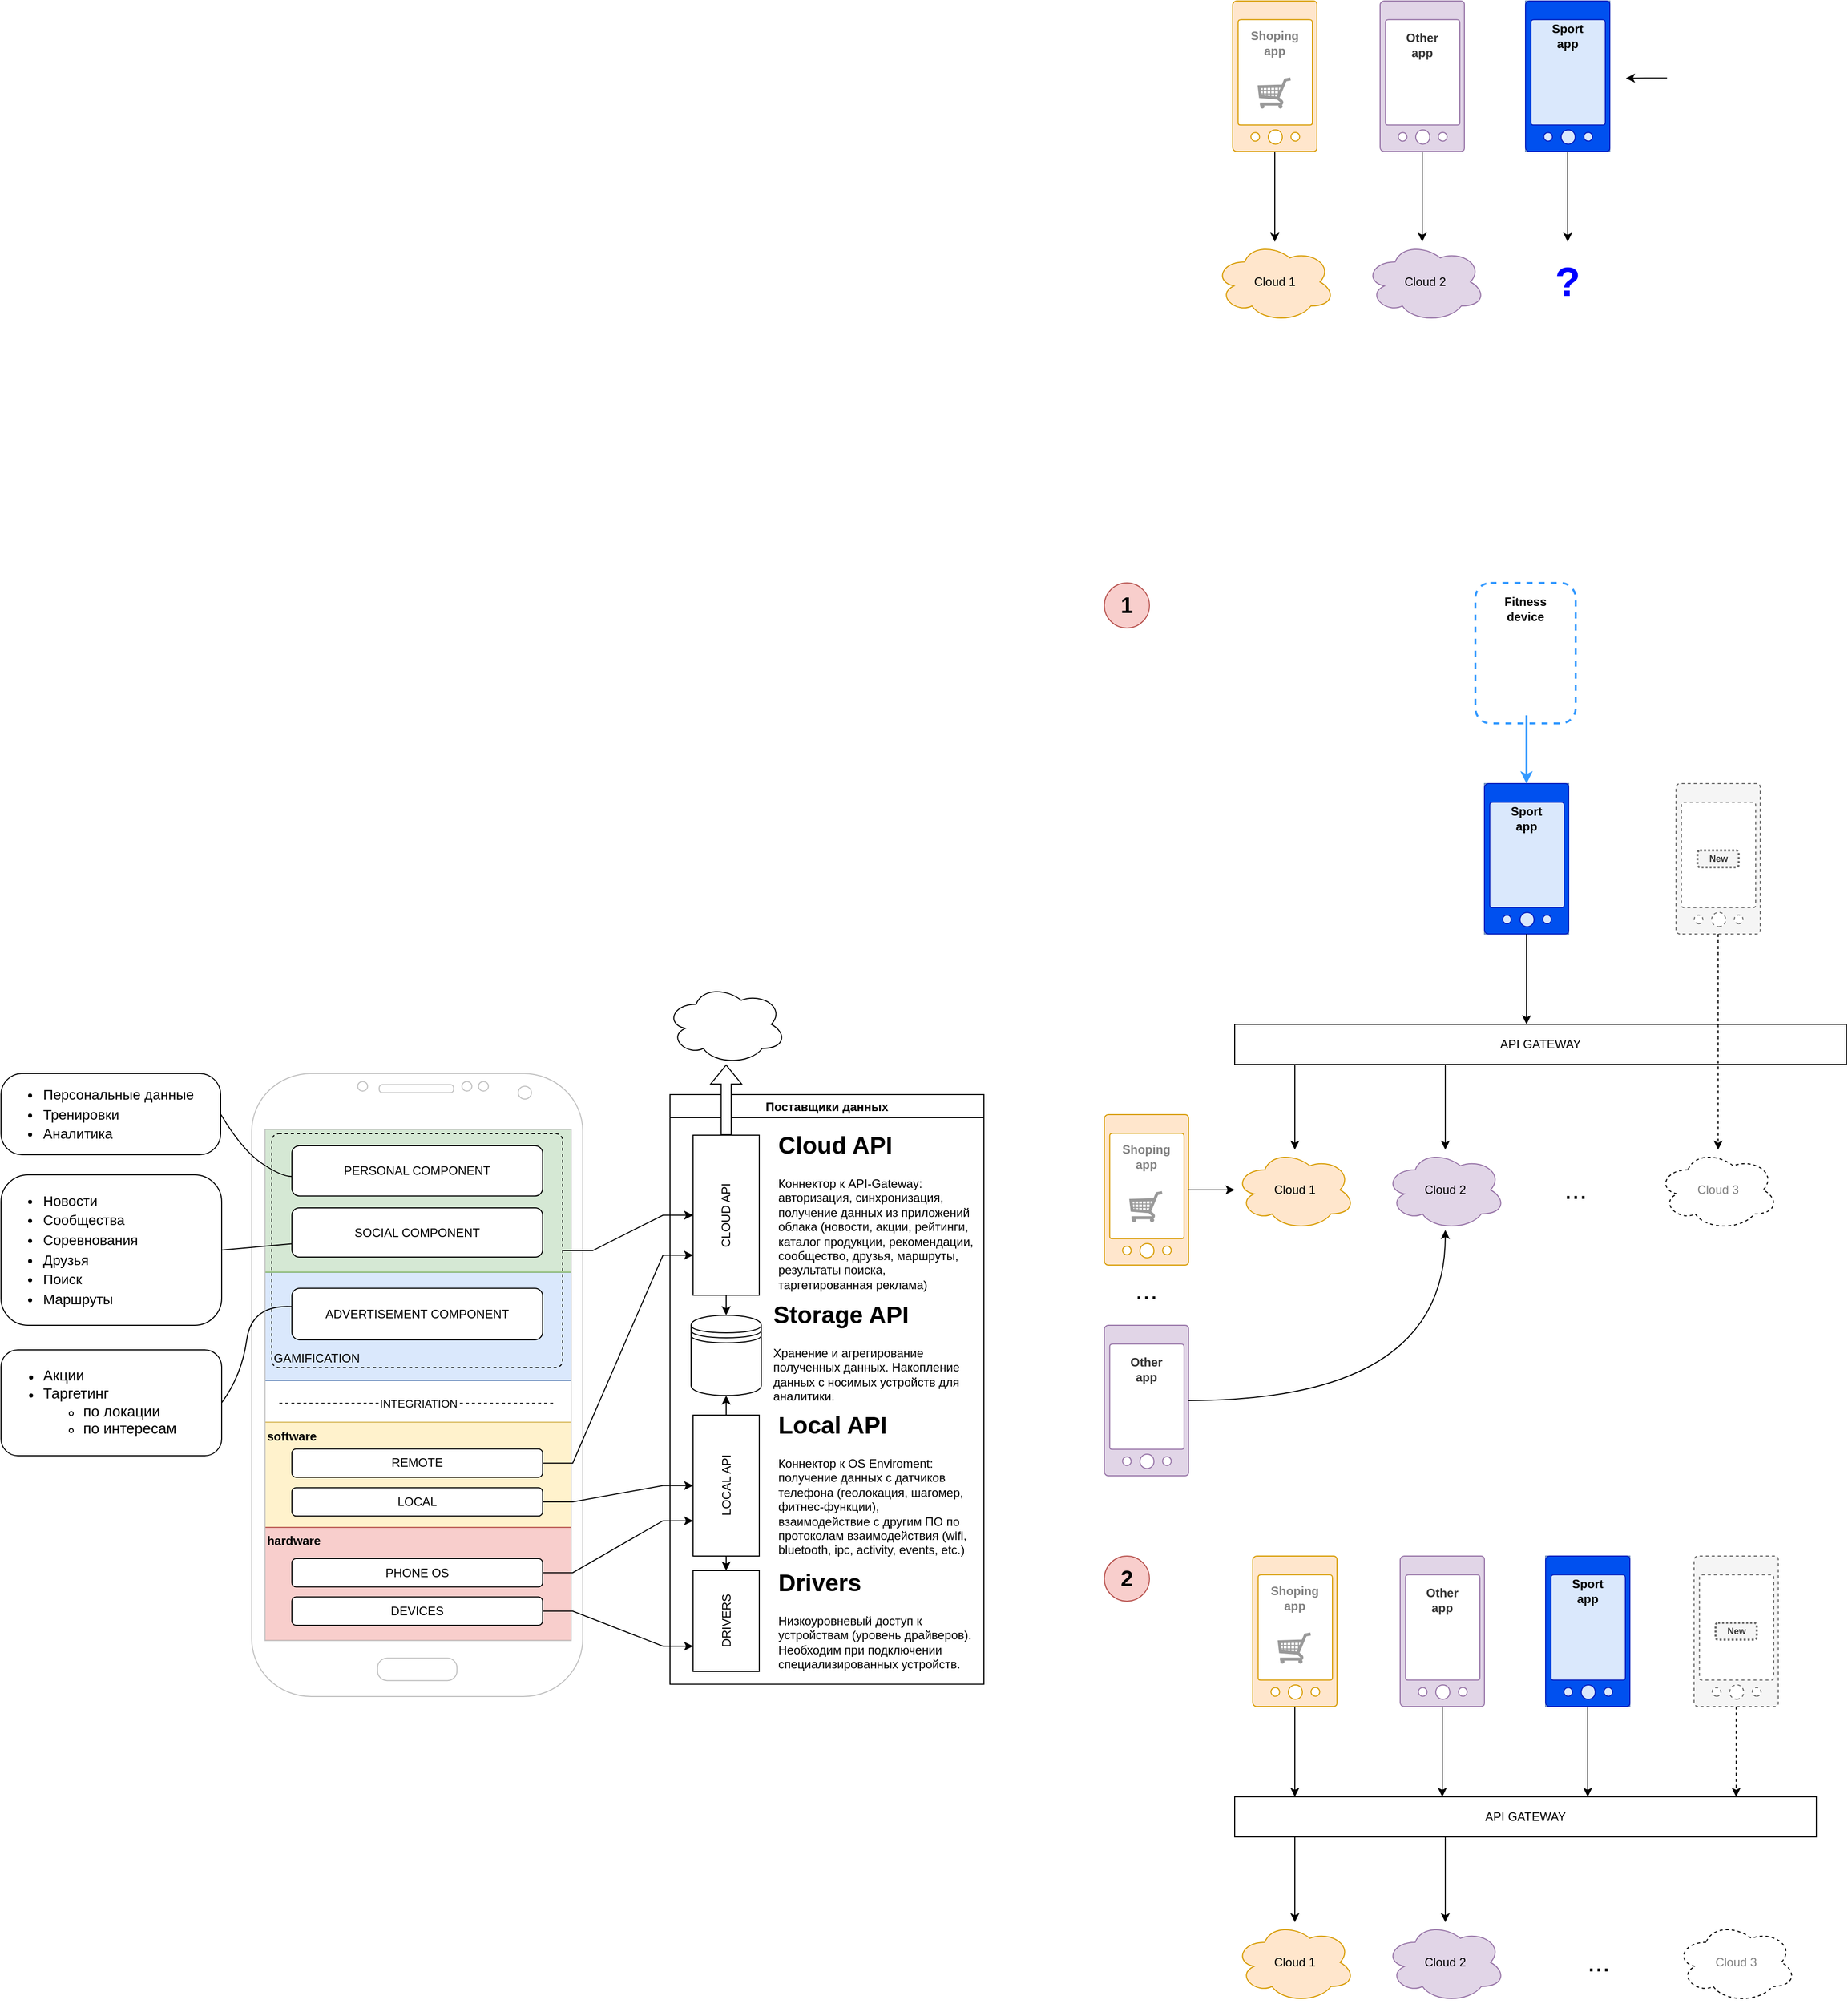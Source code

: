 <mxfile version="16.0.0" type="device"><diagram id="x0mxqthxWuZazXzrAAtT" name="Page-1"><mxGraphModel dx="1158" dy="1346" grid="1" gridSize="10" guides="1" tooltips="1" connect="1" arrows="1" fold="1" page="1" pageScale="1" pageWidth="827" pageHeight="1169" math="0" shadow="0"><root><mxCell id="0"/><mxCell id="1" parent="0"/><mxCell id="lSmuo-5siDwL1xRR0W4N-16" value="" style="group;dashed=1;" parent="1" vertex="1" connectable="0"><mxGeometry x="70" y="139" width="330" height="621" as="geometry"/></mxCell><mxCell id="lSmuo-5siDwL1xRR0W4N-1" value="APP (iOS, Android)" style="swimlane;swimlaneFillColor=#FFFFFF;" parent="lSmuo-5siDwL1xRR0W4N-16" vertex="1"><mxGeometry x="10" y="33.066" width="310" height="532.286" as="geometry"/></mxCell><mxCell id="lSmuo-5siDwL1xRR0W4N-36" value="" style="rounded=0;whiteSpace=wrap;html=1;sketch=0;fontSize=14;fillColor=#dae8fc;strokeColor=#6c8ebf;" parent="lSmuo-5siDwL1xRR0W4N-1" vertex="1"><mxGeometry y="165" width="310" height="108" as="geometry"/></mxCell><mxCell id="lSmuo-5siDwL1xRR0W4N-15" value="" style="rounded=0;whiteSpace=wrap;html=1;fillColor=#d5e8d4;strokeColor=#82b366;" parent="lSmuo-5siDwL1xRR0W4N-1" vertex="1"><mxGeometry y="16.13" width="310" height="148.87" as="geometry"/></mxCell><mxCell id="lSmuo-5siDwL1xRR0W4N-35" value="GAMIFICATION" style="rounded=1;whiteSpace=wrap;html=1;sketch=0;gradientColor=none;dashed=1;verticalAlign=bottom;align=left;arcSize=3;fillColor=none;" parent="lSmuo-5siDwL1xRR0W4N-1" vertex="1"><mxGeometry x="10" y="26.93" width="290" height="233.07" as="geometry"/></mxCell><mxCell id="lSmuo-5siDwL1xRR0W4N-6" value="&amp;nbsp;software" style="rounded=0;whiteSpace=wrap;html=1;align=left;verticalAlign=top;fontStyle=1;fillColor=#fff2cc;strokeColor=#d6b656;" parent="lSmuo-5siDwL1xRR0W4N-1" vertex="1"><mxGeometry y="314.532" width="310" height="104.844" as="geometry"/></mxCell><mxCell id="lSmuo-5siDwL1xRR0W4N-7" value="&amp;nbsp;hardware" style="rounded=0;whiteSpace=wrap;html=1;align=left;verticalAlign=top;fontStyle=1;fillColor=#f8cecc;strokeColor=#b85450;" parent="lSmuo-5siDwL1xRR0W4N-1" vertex="1"><mxGeometry y="419.377" width="310" height="112.909" as="geometry"/></mxCell><mxCell id="lSmuo-5siDwL1xRR0W4N-2" value="REMOTE" style="rounded=1;whiteSpace=wrap;html=1;" parent="lSmuo-5siDwL1xRR0W4N-1" vertex="1"><mxGeometry x="30" y="341.147" width="250" height="28.227" as="geometry"/></mxCell><mxCell id="lSmuo-5siDwL1xRR0W4N-3" value="PHONE OS" style="rounded=1;whiteSpace=wrap;html=1;" parent="lSmuo-5siDwL1xRR0W4N-1" vertex="1"><mxGeometry x="30" y="450.427" width="250" height="28.227" as="geometry"/></mxCell><mxCell id="lSmuo-5siDwL1xRR0W4N-4" value="" style="endArrow=none;dashed=1;html=1;rounded=0;" parent="lSmuo-5siDwL1xRR0W4N-1" edge="1"><mxGeometry width="50" height="50" relative="1" as="geometry"><mxPoint x="17.5" y="295.629" as="sourcePoint"/><mxPoint x="292.5" y="295.629" as="targetPoint"/></mxGeometry></mxCell><mxCell id="lSmuo-5siDwL1xRR0W4N-5" value="INTEGRIATION" style="edgeLabel;html=1;align=center;verticalAlign=middle;resizable=0;points=[];" parent="lSmuo-5siDwL1xRR0W4N-4" vertex="1" connectable="0"><mxGeometry x="-0.082" relative="1" as="geometry"><mxPoint x="12" as="offset"/></mxGeometry></mxCell><mxCell id="lSmuo-5siDwL1xRR0W4N-8" value="DEVICES" style="rounded=1;whiteSpace=wrap;html=1;" parent="lSmuo-5siDwL1xRR0W4N-1" vertex="1"><mxGeometry x="30" y="488.735" width="250" height="28.227" as="geometry"/></mxCell><mxCell id="lSmuo-5siDwL1xRR0W4N-9" value="LOCAL" style="rounded=1;whiteSpace=wrap;html=1;" parent="lSmuo-5siDwL1xRR0W4N-1" vertex="1"><mxGeometry x="30" y="379.858" width="250" height="28.227" as="geometry"/></mxCell><mxCell id="lSmuo-5siDwL1xRR0W4N-10" value="SOCIAL COMPONENT" style="rounded=1;whiteSpace=wrap;html=1;" parent="lSmuo-5siDwL1xRR0W4N-1" vertex="1"><mxGeometry x="30" y="100.93" width="250" height="49.03" as="geometry"/></mxCell><mxCell id="lSmuo-5siDwL1xRR0W4N-11" value="PERSONAL COMPONENT" style="rounded=1;whiteSpace=wrap;html=1;" parent="lSmuo-5siDwL1xRR0W4N-1" vertex="1"><mxGeometry x="30" y="38.93" width="250" height="50.07" as="geometry"/></mxCell><mxCell id="lSmuo-5siDwL1xRR0W4N-13" value="ADVERTISEMENT COMPONENT" style="rounded=1;whiteSpace=wrap;html=1;" parent="lSmuo-5siDwL1xRR0W4N-1" vertex="1"><mxGeometry x="30" y="181" width="250" height="51.39" as="geometry"/></mxCell><mxCell id="lSmuo-5siDwL1xRR0W4N-12" value="" style="verticalLabelPosition=bottom;verticalAlign=top;html=1;shadow=0;dashed=0;strokeWidth=1;shape=mxgraph.android.phone2;strokeColor=#c0c0c0;" parent="lSmuo-5siDwL1xRR0W4N-16" vertex="1"><mxGeometry width="330" height="621" as="geometry"/></mxCell><mxCell id="lSmuo-5siDwL1xRR0W4N-29" value="&lt;ul style=&quot;font-size: 14px ; line-height: 1.4&quot;&gt;&lt;li&gt;&lt;span id=&quot;docs-internal-guid-31e30533-7fff-f5cb-de8c-fa0740c2fe48&quot;&gt;&lt;span style=&quot;font-family: &amp;#34;arial&amp;#34; ; background-color: transparent ; vertical-align: baseline&quot;&gt;Новости&lt;/span&gt;&lt;/span&gt;&lt;/li&gt;&lt;li&gt;&lt;span id=&quot;docs-internal-guid-31e30533-7fff-f5cb-de8c-fa0740c2fe48&quot;&gt;&lt;span style=&quot;font-family: &amp;#34;arial&amp;#34; ; background-color: transparent ; vertical-align: baseline&quot;&gt;Сообщества&lt;/span&gt;&lt;/span&gt;&lt;/li&gt;&lt;li&gt;&lt;span id=&quot;docs-internal-guid-31e30533-7fff-f5cb-de8c-fa0740c2fe48&quot;&gt;&lt;span style=&quot;font-family: &amp;#34;arial&amp;#34; ; background-color: transparent ; vertical-align: baseline&quot;&gt;Соревнования&lt;/span&gt;&lt;/span&gt;&lt;/li&gt;&lt;li&gt;&lt;span id=&quot;docs-internal-guid-31e30533-7fff-f5cb-de8c-fa0740c2fe48&quot;&gt;&lt;span style=&quot;font-family: &amp;#34;arial&amp;#34; ; background-color: transparent ; vertical-align: baseline&quot;&gt;Друзья&lt;/span&gt;&lt;/span&gt;&lt;/li&gt;&lt;li&gt;&lt;span id=&quot;docs-internal-guid-31e30533-7fff-f5cb-de8c-fa0740c2fe48&quot;&gt;&lt;span style=&quot;font-family: &amp;#34;arial&amp;#34; ; background-color: transparent ; vertical-align: baseline&quot;&gt;Поиск&lt;/span&gt;&lt;/span&gt;&lt;/li&gt;&lt;li&gt;&lt;span id=&quot;docs-internal-guid-31e30533-7fff-f5cb-de8c-fa0740c2fe48&quot;&gt;&lt;span style=&quot;font-family: &amp;#34;arial&amp;#34; ; background-color: transparent ; vertical-align: baseline&quot;&gt;Маршруты&lt;/span&gt;&lt;/span&gt;&lt;/li&gt;&lt;/ul&gt;" style="rounded=1;whiteSpace=wrap;html=1;sketch=0;gradientColor=none;arcSize=18;align=left;" parent="1" vertex="1"><mxGeometry x="-180" y="240" width="220" height="150" as="geometry"/></mxCell><mxCell id="lSmuo-5siDwL1xRR0W4N-30" value="" style="curved=1;endArrow=none;html=1;rounded=0;endFill=0;exitX=1;exitY=0.5;exitDx=0;exitDy=0;" parent="1" source="lSmuo-5siDwL1xRR0W4N-29" target="lSmuo-5siDwL1xRR0W4N-10" edge="1"><mxGeometry width="50" height="50" relative="1" as="geometry"><mxPoint x="-60" y="230" as="sourcePoint"/><mxPoint x="-10" y="300" as="targetPoint"/><Array as="points"/></mxGeometry></mxCell><mxCell id="lSmuo-5siDwL1xRR0W4N-31" value="&lt;ul style=&quot;line-height: 1.4 ; font-size: 14px&quot;&gt;&lt;li&gt;&lt;span&gt;Персональные данные&lt;/span&gt;&lt;/li&gt;&lt;li&gt;&lt;span&gt;Тренировки&lt;/span&gt;&lt;/li&gt;&lt;li&gt;&lt;span&gt;Аналитика&lt;/span&gt;&lt;/li&gt;&lt;/ul&gt;" style="rounded=1;whiteSpace=wrap;html=1;sketch=0;gradientColor=none;arcSize=26;align=left;" parent="1" vertex="1"><mxGeometry x="-180" y="139" width="219" height="81" as="geometry"/></mxCell><mxCell id="lSmuo-5siDwL1xRR0W4N-32" value="" style="curved=1;endArrow=none;html=1;rounded=0;endFill=0;exitX=1;exitY=0.5;exitDx=0;exitDy=0;" parent="1" source="lSmuo-5siDwL1xRR0W4N-31" target="lSmuo-5siDwL1xRR0W4N-11" edge="1"><mxGeometry width="50" height="50" relative="1" as="geometry"><mxPoint x="-66" y="222.39" as="sourcePoint"/><mxPoint x="104" y="335.997" as="targetPoint"/><Array as="points"><mxPoint x="60" y="215"/><mxPoint x="100" y="242"/></Array></mxGeometry></mxCell><mxCell id="lSmuo-5siDwL1xRR0W4N-33" value="&lt;ul&gt;&lt;li&gt;&lt;span id=&quot;docs-internal-guid-063bd3e1-7fff-0b83-adce-5685bcb2d46b&quot;&gt;&lt;span style=&quot;font-size: 11pt ; font-family: &amp;#34;arial&amp;#34; ; background-color: transparent ; vertical-align: baseline&quot;&gt;Акции&lt;/span&gt;&lt;/span&gt;&lt;/li&gt;&lt;li&gt;&lt;span id=&quot;docs-internal-guid-063bd3e1-7fff-0b83-adce-5685bcb2d46b&quot;&gt;&lt;span style=&quot;font-size: 11pt ; font-family: &amp;#34;arial&amp;#34; ; background-color: transparent ; vertical-align: baseline&quot;&gt;Таргетинг&lt;/span&gt;&lt;/span&gt;&lt;/li&gt;&lt;ul&gt;&lt;li&gt;&lt;span id=&quot;docs-internal-guid-063bd3e1-7fff-0b83-adce-5685bcb2d46b&quot;&gt;&lt;span style=&quot;font-size: 11pt ; font-family: &amp;#34;arial&amp;#34; ; background-color: transparent ; vertical-align: baseline&quot;&gt;по локации&lt;/span&gt;&lt;/span&gt;&lt;/li&gt;&lt;li&gt;&lt;span id=&quot;docs-internal-guid-063bd3e1-7fff-0b83-adce-5685bcb2d46b&quot;&gt;&lt;span style=&quot;font-size: 11pt ; font-family: &amp;#34;arial&amp;#34; ; background-color: transparent ; vertical-align: baseline&quot;&gt;по интересам&lt;/span&gt;&lt;/span&gt;&lt;/li&gt;&lt;/ul&gt;&lt;/ul&gt;" style="rounded=1;whiteSpace=wrap;html=1;sketch=0;gradientColor=none;arcSize=16;align=left;" parent="1" vertex="1"><mxGeometry x="-180" y="414.5" width="220" height="105.5" as="geometry"/></mxCell><mxCell id="lSmuo-5siDwL1xRR0W4N-34" value="" style="curved=1;endArrow=none;html=1;rounded=0;endFill=0;exitX=1;exitY=0.5;exitDx=0;exitDy=0;" parent="1" source="lSmuo-5siDwL1xRR0W4N-33" target="lSmuo-5siDwL1xRR0W4N-13" edge="1"><mxGeometry width="50" height="50" relative="1" as="geometry"><mxPoint x="-60" y="310" as="sourcePoint"/><mxPoint x="110" y="405.041" as="targetPoint"/><Array as="points"><mxPoint x="60" y="440"/><mxPoint x="70" y="369"/></Array></mxGeometry></mxCell><mxCell id="jUIcdDvBGKkgfBS70jCa-18" value="Поставщики данных" style="swimlane;fontSize=12;strokeWidth=1;" parent="1" vertex="1"><mxGeometry x="487" y="160" width="313" height="587.75" as="geometry"/></mxCell><mxCell id="jUIcdDvBGKkgfBS70jCa-43" style="edgeStyle=none;rounded=0;orthogonalLoop=1;jettySize=auto;html=1;exitX=0.5;exitY=1;exitDx=0;exitDy=0;fontSize=12;" parent="jUIcdDvBGKkgfBS70jCa-18" source="jUIcdDvBGKkgfBS70jCa-19" target="jUIcdDvBGKkgfBS70jCa-49" edge="1"><mxGeometry relative="1" as="geometry"><mxPoint x="56" y="220" as="targetPoint"/></mxGeometry></mxCell><mxCell id="jUIcdDvBGKkgfBS70jCa-19" value="CLOUD API" style="rounded=0;whiteSpace=wrap;html=1;fontSize=12;strokeWidth=1;horizontal=0;" parent="jUIcdDvBGKkgfBS70jCa-18" vertex="1"><mxGeometry x="23" y="40.5" width="66" height="159.5" as="geometry"/></mxCell><mxCell id="jUIcdDvBGKkgfBS70jCa-23" value="DRIVERS" style="rounded=0;whiteSpace=wrap;html=1;fontSize=12;strokeWidth=1;horizontal=0;" parent="jUIcdDvBGKkgfBS70jCa-18" vertex="1"><mxGeometry x="23" y="474.5" width="66" height="100.5" as="geometry"/></mxCell><mxCell id="jUIcdDvBGKkgfBS70jCa-36" style="edgeStyle=orthogonalEdgeStyle;curved=1;rounded=0;orthogonalLoop=1;jettySize=auto;html=1;fontSize=12;" parent="jUIcdDvBGKkgfBS70jCa-18" source="jUIcdDvBGKkgfBS70jCa-25" target="jUIcdDvBGKkgfBS70jCa-23" edge="1"><mxGeometry relative="1" as="geometry"/></mxCell><mxCell id="jUIcdDvBGKkgfBS70jCa-42" style="rounded=0;orthogonalLoop=1;jettySize=auto;html=1;exitX=0.5;exitY=0;exitDx=0;exitDy=0;fontSize=12;" parent="jUIcdDvBGKkgfBS70jCa-18" source="jUIcdDvBGKkgfBS70jCa-25" target="jUIcdDvBGKkgfBS70jCa-49" edge="1"><mxGeometry relative="1" as="geometry"><mxPoint x="56" y="300" as="targetPoint"/></mxGeometry></mxCell><mxCell id="jUIcdDvBGKkgfBS70jCa-25" value="LOCAL API" style="rounded=0;whiteSpace=wrap;html=1;fontSize=12;strokeWidth=1;horizontal=0;" parent="jUIcdDvBGKkgfBS70jCa-18" vertex="1"><mxGeometry x="23" y="319.5" width="66" height="140.5" as="geometry"/></mxCell><mxCell id="jUIcdDvBGKkgfBS70jCa-34" value="&lt;h1&gt;Cloud API&lt;/h1&gt;&lt;p&gt;Коннектор к API-Gateway: а&lt;span&gt;вторизация, синхронизация, получение данных из приложений облака (новости, акции, рейтинги, каталог продукции, рекомендации, сообщество, друзья, маршруты, результаты поиска, таргетированная реклама)&lt;/span&gt;&lt;/p&gt;" style="text;html=1;strokeColor=none;fillColor=none;spacing=5;spacingTop=-20;whiteSpace=wrap;overflow=hidden;rounded=0;fontSize=12;" parent="jUIcdDvBGKkgfBS70jCa-18" vertex="1"><mxGeometry x="103" y="30.5" width="207" height="169.5" as="geometry"/></mxCell><mxCell id="jUIcdDvBGKkgfBS70jCa-35" value="&lt;h1&gt;Local API&lt;/h1&gt;&lt;p&gt;Коннектор к OS Enviroment: получение данных с датчиков телефона (геолокация, шагомер, фитнес-функции), взаимодействие с другим ПО по протоколам взаимодействия (wifi, bluetooth, ipc, activity, events, etc.)&lt;/p&gt;" style="text;html=1;strokeColor=none;fillColor=none;spacing=5;spacingTop=-20;whiteSpace=wrap;overflow=hidden;rounded=0;fontSize=12;" parent="jUIcdDvBGKkgfBS70jCa-18" vertex="1"><mxGeometry x="103" y="310" width="197" height="169.5" as="geometry"/></mxCell><mxCell id="jUIcdDvBGKkgfBS70jCa-37" value="&lt;h1&gt;Drivers&lt;/h1&gt;&lt;p&gt;Низкоуровневый доступ к устройствам (уровень драйверов). Необходим при подключении специализированных устройств.&lt;/p&gt;" style="text;html=1;strokeColor=none;fillColor=none;spacing=5;spacingTop=-20;whiteSpace=wrap;overflow=hidden;rounded=0;fontSize=12;" parent="jUIcdDvBGKkgfBS70jCa-18" vertex="1"><mxGeometry x="103" y="467.25" width="207" height="117.75" as="geometry"/></mxCell><mxCell id="jUIcdDvBGKkgfBS70jCa-38" value="&lt;h1&gt;Storage API&lt;/h1&gt;&lt;p&gt;Хранение и агрегирование полученных данных. Накопление данных с носимых устройств для аналитики.&lt;/p&gt;" style="text;html=1;strokeColor=none;fillColor=none;spacing=5;spacingTop=-20;whiteSpace=wrap;overflow=hidden;rounded=0;fontSize=12;" parent="jUIcdDvBGKkgfBS70jCa-18" vertex="1"><mxGeometry x="98" y="200" width="207" height="110" as="geometry"/></mxCell><mxCell id="jUIcdDvBGKkgfBS70jCa-49" value="" style="shape=datastore;whiteSpace=wrap;html=1;fontSize=12;strokeWidth=1;" parent="jUIcdDvBGKkgfBS70jCa-18" vertex="1"><mxGeometry x="21" y="220" width="70" height="80" as="geometry"/></mxCell><mxCell id="jUIcdDvBGKkgfBS70jCa-27" style="edgeStyle=entityRelationEdgeStyle;rounded=0;orthogonalLoop=1;jettySize=auto;html=1;exitX=1;exitY=0.5;exitDx=0;exitDy=0;fontSize=12;entryX=0;entryY=0.75;entryDx=0;entryDy=0;" parent="1" source="lSmuo-5siDwL1xRR0W4N-2" target="jUIcdDvBGKkgfBS70jCa-19" edge="1"><mxGeometry relative="1" as="geometry"/></mxCell><mxCell id="jUIcdDvBGKkgfBS70jCa-28" style="edgeStyle=entityRelationEdgeStyle;rounded=0;orthogonalLoop=1;jettySize=auto;html=1;exitX=1;exitY=0.5;exitDx=0;exitDy=0;entryX=0;entryY=0.5;entryDx=0;entryDy=0;fontSize=12;" parent="1" source="lSmuo-5siDwL1xRR0W4N-9" target="jUIcdDvBGKkgfBS70jCa-25" edge="1"><mxGeometry relative="1" as="geometry"/></mxCell><mxCell id="jUIcdDvBGKkgfBS70jCa-30" style="edgeStyle=entityRelationEdgeStyle;rounded=0;orthogonalLoop=1;jettySize=auto;html=1;fontSize=12;entryX=0;entryY=0.75;entryDx=0;entryDy=0;" parent="1" source="lSmuo-5siDwL1xRR0W4N-3" target="jUIcdDvBGKkgfBS70jCa-25" edge="1"><mxGeometry relative="1" as="geometry"/></mxCell><mxCell id="jUIcdDvBGKkgfBS70jCa-32" style="edgeStyle=entityRelationEdgeStyle;rounded=0;orthogonalLoop=1;jettySize=auto;html=1;exitX=1;exitY=0.5;exitDx=0;exitDy=0;fontSize=12;entryX=0;entryY=0.75;entryDx=0;entryDy=0;" parent="1" source="lSmuo-5siDwL1xRR0W4N-8" target="jUIcdDvBGKkgfBS70jCa-23" edge="1"><mxGeometry relative="1" as="geometry"/></mxCell><mxCell id="jUIcdDvBGKkgfBS70jCa-33" style="edgeStyle=entityRelationEdgeStyle;rounded=0;orthogonalLoop=1;jettySize=auto;html=1;exitX=1;exitY=0.5;exitDx=0;exitDy=0;fontSize=12;" parent="1" source="lSmuo-5siDwL1xRR0W4N-35" target="jUIcdDvBGKkgfBS70jCa-19" edge="1"><mxGeometry relative="1" as="geometry"/></mxCell><mxCell id="xlRzy61NgODYPNlc3jkb-3" style="edgeStyle=orthogonalEdgeStyle;rounded=0;orthogonalLoop=1;jettySize=auto;html=1;exitX=0.75;exitY=1;exitDx=0;exitDy=0;" parent="1" source="jUIcdDvBGKkgfBS70jCa-44" target="xlRzy61NgODYPNlc3jkb-1" edge="1"><mxGeometry relative="1" as="geometry"><Array as="points"><mxPoint x="1110" y="130"/></Array></mxGeometry></mxCell><mxCell id="Cl1KOX1Pyu9D5YPylOlK-12" style="edgeStyle=orthogonalEdgeStyle;rounded=0;orthogonalLoop=1;jettySize=auto;html=1;fontSize=9;fontColor=#FF1100;" parent="1" source="jUIcdDvBGKkgfBS70jCa-44" target="xlRzy61NgODYPNlc3jkb-2" edge="1"><mxGeometry relative="1" as="geometry"><Array as="points"><mxPoint x="1260" y="210"/><mxPoint x="1260" y="210"/></Array></mxGeometry></mxCell><mxCell id="jUIcdDvBGKkgfBS70jCa-44" value="API GATEWAY" style="rounded=0;whiteSpace=wrap;html=1;fontSize=12;strokeWidth=1;" parent="1" vertex="1"><mxGeometry x="1050" y="90" width="610" height="40" as="geometry"/></mxCell><mxCell id="jUIcdDvBGKkgfBS70jCa-51" value="" style="group" parent="1" vertex="1" connectable="0"><mxGeometry x="920" y="180" width="84" height="150" as="geometry"/></mxCell><mxCell id="jUIcdDvBGKkgfBS70jCa-47" value="" style="sketch=0;html=1;aspect=fixed;strokeColor=#d79b00;shadow=0;align=center;verticalAlign=top;fillColor=#ffe6cc;shape=mxgraph.gcp2.phone_android;fontSize=12;" parent="jUIcdDvBGKkgfBS70jCa-51" vertex="1"><mxGeometry width="84" height="150" as="geometry"/></mxCell><mxCell id="jUIcdDvBGKkgfBS70jCa-48" value="" style="verticalLabelPosition=bottom;shadow=0;dashed=0;align=center;html=1;verticalAlign=top;strokeWidth=1;shape=mxgraph.mockup.misc.shoppingCart;strokeColor=#999999;fontSize=12;fillColor=#B3B3B3;" parent="jUIcdDvBGKkgfBS70jCa-51" vertex="1"><mxGeometry x="25.5" y="77" width="33" height="30" as="geometry"/></mxCell><mxCell id="jUIcdDvBGKkgfBS70jCa-54" value="Shoping app" style="text;html=1;strokeColor=none;fillColor=none;align=center;verticalAlign=middle;whiteSpace=wrap;rounded=0;fontSize=12;fontStyle=1;fontColor=#808080;" parent="jUIcdDvBGKkgfBS70jCa-51" vertex="1"><mxGeometry x="12" y="27" width="60" height="30" as="geometry"/></mxCell><mxCell id="jUIcdDvBGKkgfBS70jCa-52" style="edgeStyle=orthogonalEdgeStyle;curved=1;rounded=0;orthogonalLoop=1;jettySize=auto;html=1;fontSize=12;" parent="1" source="jUIcdDvBGKkgfBS70jCa-47" target="xlRzy61NgODYPNlc3jkb-1" edge="1"><mxGeometry relative="1" as="geometry"/></mxCell><mxCell id="DCk6rrfuqljPi3CZcoaV-1" style="edgeStyle=orthogonalEdgeStyle;rounded=0;orthogonalLoop=1;jettySize=auto;html=1;exitX=0.5;exitY=0;exitDx=0;exitDy=0;shape=flexArrow;fillColor=default;" parent="1" source="jUIcdDvBGKkgfBS70jCa-19" target="DCk6rrfuqljPi3CZcoaV-2" edge="1"><mxGeometry relative="1" as="geometry"><mxPoint x="543" y="90" as="targetPoint"/></mxGeometry></mxCell><mxCell id="DCk6rrfuqljPi3CZcoaV-2" value="" style="ellipse;shape=cloud;whiteSpace=wrap;html=1;" parent="1" vertex="1"><mxGeometry x="483" y="50" width="120" height="80" as="geometry"/></mxCell><mxCell id="DCk6rrfuqljPi3CZcoaV-3" value="" style="group;fontStyle=4;fillColor=#dae8fc;strokeColor=#6c8ebf;" parent="1" vertex="1" connectable="0"><mxGeometry x="1299" y="-150" width="84" height="150" as="geometry"/></mxCell><mxCell id="DCk6rrfuqljPi3CZcoaV-4" value="" style="sketch=0;html=1;aspect=fixed;shadow=0;align=center;verticalAlign=top;shape=mxgraph.gcp2.phone_android;fontSize=12;fillColor=#0050ef;strokeColor=#001DBC;fontColor=#ffffff;" parent="DCk6rrfuqljPi3CZcoaV-3" vertex="1"><mxGeometry width="84" height="150" as="geometry"/></mxCell><mxCell id="DCk6rrfuqljPi3CZcoaV-6" value="" style="shape=image;html=1;verticalAlign=top;verticalLabelPosition=bottom;labelBackgroundColor=#ffffff;imageAspect=0;aspect=fixed;image=https://cdn0.iconfinder.com/data/icons/font-awesome-solid-vol-3/512/running-128.png;imageBorder=none;imageBackground=none;" parent="DCk6rrfuqljPi3CZcoaV-3" vertex="1"><mxGeometry x="23" y="70" width="38" height="38" as="geometry"/></mxCell><mxCell id="DCk6rrfuqljPi3CZcoaV-7" value="Sport&lt;br&gt;app" style="text;html=1;strokeColor=none;fillColor=none;align=center;verticalAlign=middle;whiteSpace=wrap;rounded=0;fontSize=12;fontStyle=1" parent="DCk6rrfuqljPi3CZcoaV-3" vertex="1"><mxGeometry x="12" y="20" width="60" height="30" as="geometry"/></mxCell><mxCell id="DCk6rrfuqljPi3CZcoaV-8" style="edgeStyle=orthogonalEdgeStyle;rounded=0;orthogonalLoop=1;jettySize=auto;html=1;fontColor=#808080;fillColor=default;curved=1;" parent="1" source="DCk6rrfuqljPi3CZcoaV-4" target="jUIcdDvBGKkgfBS70jCa-44" edge="1"><mxGeometry relative="1" as="geometry"><Array as="points"><mxPoint x="1341" y="50"/><mxPoint x="1341" y="50"/></Array></mxGeometry></mxCell><mxCell id="sRJYMBYxeOJ5E-cKdHQi-2" style="edgeStyle=orthogonalEdgeStyle;rounded=0;orthogonalLoop=1;jettySize=auto;html=1;fontColor=none;exitX=0.5;exitY=1;exitDx=0;exitDy=0;strokeWidth=2;strokeColor=#3399FF;" parent="1" source="sRJYMBYxeOJ5E-cKdHQi-1" target="DCk6rrfuqljPi3CZcoaV-4" edge="1"><mxGeometry relative="1" as="geometry"><mxPoint x="1419" y="-190" as="sourcePoint"/></mxGeometry></mxCell><mxCell id="sRJYMBYxeOJ5E-cKdHQi-4" value="" style="group;strokeColor=#3399FF;dashed=1;rounded=1;glass=0;sketch=0;perimeterSpacing=6;strokeWidth=2;" parent="1" vertex="1" connectable="0"><mxGeometry x="1290" y="-350" width="100" height="140" as="geometry"/></mxCell><mxCell id="sRJYMBYxeOJ5E-cKdHQi-1" value="&#10;&#10;&lt;span style=&quot;color: rgb(0, 0, 0); font-family: helvetica; font-size: 12px; font-style: normal; font-weight: 400; letter-spacing: normal; text-align: center; text-indent: 0px; text-transform: none; word-spacing: 0px; background-color: rgb(255, 255, 255); display: inline; float: none;&quot;&gt;Fitness device&lt;/span&gt;&#10;&#10;" style="shape=image;html=1;verticalAlign=top;verticalLabelPosition=bottom;labelBackgroundColor=#ffffff;imageAspect=0;aspect=fixed;image=https://cdn1.iconfinder.com/data/icons/dompicon-glyph-fitness-diet/256/fitband-sport-watch-fitness-diet-128.png;imageBackground=none;imageBorder=none;fontColor=none;noLabel=1;" parent="sRJYMBYxeOJ5E-cKdHQi-4" vertex="1"><mxGeometry x="10" y="50" width="82" height="82" as="geometry"/></mxCell><mxCell id="sRJYMBYxeOJ5E-cKdHQi-3" value="Fitness&lt;br&gt;device" style="text;html=1;strokeColor=none;fillColor=none;align=center;verticalAlign=middle;whiteSpace=wrap;rounded=0;fontSize=12;fontStyle=1" parent="sRJYMBYxeOJ5E-cKdHQi-4" vertex="1"><mxGeometry x="20" y="11" width="60" height="30" as="geometry"/></mxCell><mxCell id="sRJYMBYxeOJ5E-cKdHQi-5" value="" style="group" parent="1" vertex="1" connectable="0"><mxGeometry x="920" y="390" width="84" height="150" as="geometry"/></mxCell><mxCell id="sRJYMBYxeOJ5E-cKdHQi-6" value="" style="sketch=0;html=1;aspect=fixed;strokeColor=#9673a6;shadow=0;align=center;verticalAlign=top;fillColor=#e1d5e7;shape=mxgraph.gcp2.phone_android;fontSize=12;" parent="sRJYMBYxeOJ5E-cKdHQi-5" vertex="1"><mxGeometry width="84" height="150" as="geometry"/></mxCell><mxCell id="sRJYMBYxeOJ5E-cKdHQi-7" value="" style="shape=image;html=1;verticalAlign=top;verticalLabelPosition=bottom;labelBackgroundColor=#ffffff;imageAspect=0;aspect=fixed;image=https://cdn1.iconfinder.com/data/icons/heroicons-ui/24/cube-128.png;shadow=0;dashed=0;fontFamily=Helvetica;fontSize=12;fontColor=default;align=center;strokeColor=#999999;strokeWidth=1;fillColor=#B3B3B3;imageBackground=none;imageBorder=none;" parent="sRJYMBYxeOJ5E-cKdHQi-5" vertex="1"><mxGeometry x="25.5" y="74" width="33" height="30" as="geometry"/></mxCell><mxCell id="sRJYMBYxeOJ5E-cKdHQi-8" value="Other&lt;br&gt;app" style="text;html=1;strokeColor=none;fillColor=none;align=center;verticalAlign=middle;whiteSpace=wrap;rounded=0;fontSize=12;fontStyle=1;fontColor=#333333;" parent="sRJYMBYxeOJ5E-cKdHQi-5" vertex="1"><mxGeometry x="12" y="29" width="60" height="30" as="geometry"/></mxCell><mxCell id="sRJYMBYxeOJ5E-cKdHQi-9" style="edgeStyle=orthogonalEdgeStyle;rounded=0;orthogonalLoop=1;jettySize=auto;html=1;fontColor=none;strokeColor=#000000;strokeWidth=1;curved=1;" parent="1" source="sRJYMBYxeOJ5E-cKdHQi-6" target="xlRzy61NgODYPNlc3jkb-2" edge="1"><mxGeometry relative="1" as="geometry"/></mxCell><mxCell id="xlRzy61NgODYPNlc3jkb-1" value="Cloud 1" style="ellipse;shape=cloud;whiteSpace=wrap;html=1;fillColor=#ffe6cc;strokeColor=#d79b00;" parent="1" vertex="1"><mxGeometry x="1050" y="215" width="120" height="80" as="geometry"/></mxCell><mxCell id="xlRzy61NgODYPNlc3jkb-2" value="Cloud 2" style="ellipse;shape=cloud;whiteSpace=wrap;html=1;fillColor=#e1d5e7;strokeColor=#9673a6;" parent="1" vertex="1"><mxGeometry x="1200" y="215" width="120" height="80" as="geometry"/></mxCell><mxCell id="Cl1KOX1Pyu9D5YPylOlK-2" value="..." style="text;html=1;strokeColor=none;fillColor=none;align=center;verticalAlign=middle;whiteSpace=wrap;rounded=0;fontSize=27;" parent="1" vertex="1"><mxGeometry x="932" y="340" width="60" height="30" as="geometry"/></mxCell><mxCell id="Cl1KOX1Pyu9D5YPylOlK-9" style="edgeStyle=orthogonalEdgeStyle;rounded=0;orthogonalLoop=1;jettySize=auto;html=1;fontSize=9;fontColor=#FF1100;dashed=1;" parent="1" source="Cl1KOX1Pyu9D5YPylOlK-4" target="Cl1KOX1Pyu9D5YPylOlK-13" edge="1"><mxGeometry relative="1" as="geometry"><mxPoint x="1380" y="-20" as="sourcePoint"/><Array as="points"/></mxGeometry></mxCell><mxCell id="Cl1KOX1Pyu9D5YPylOlK-11" value="" style="group" parent="1" vertex="1" connectable="0"><mxGeometry x="1490" y="-150" width="84" height="150" as="geometry"/></mxCell><mxCell id="Cl1KOX1Pyu9D5YPylOlK-7" value="New" style="dashed=1;html=1;rounded=1;fillColor=#f5f5f5;strokeColor=#666666;fontSize=9;align=center;fontStyle=1;strokeWidth=2;dashPattern=1 1;fontColor=#333333;" parent="Cl1KOX1Pyu9D5YPylOlK-11" vertex="1"><mxGeometry x="21.437" y="66.667" width="41.135" height="16.667" as="geometry"/></mxCell><mxCell id="Cl1KOX1Pyu9D5YPylOlK-4" value="" style="sketch=0;html=1;aspect=fixed;strokeColor=#666666;shadow=0;align=center;verticalAlign=top;fillColor=#f5f5f5;shape=mxgraph.gcp2.phone_android;fontSize=12;dashed=1;fontColor=#333333;" parent="1" vertex="1"><mxGeometry x="1490" y="-150" width="84" height="150" as="geometry"/></mxCell><mxCell id="Cl1KOX1Pyu9D5YPylOlK-13" value="&lt;font color=&quot;#808080&quot;&gt;Cloud 3&lt;/font&gt;" style="ellipse;shape=cloud;whiteSpace=wrap;html=1;dashed=1;fontSize=12;fontColor=#000000;" parent="1" vertex="1"><mxGeometry x="1472" y="215" width="120" height="80" as="geometry"/></mxCell><mxCell id="Cl1KOX1Pyu9D5YPylOlK-14" value="..." style="text;html=1;strokeColor=none;fillColor=none;align=center;verticalAlign=middle;whiteSpace=wrap;rounded=0;fontSize=27;" parent="1" vertex="1"><mxGeometry x="1360" y="240" width="60" height="30" as="geometry"/></mxCell><mxCell id="Cl1KOX1Pyu9D5YPylOlK-16" style="edgeStyle=orthogonalEdgeStyle;rounded=0;orthogonalLoop=1;jettySize=auto;html=1;exitX=0.75;exitY=1;exitDx=0;exitDy=0;" parent="1" source="Cl1KOX1Pyu9D5YPylOlK-18" target="Cl1KOX1Pyu9D5YPylOlK-34" edge="1"><mxGeometry relative="1" as="geometry"><Array as="points"><mxPoint x="1110" y="900"/></Array></mxGeometry></mxCell><mxCell id="Cl1KOX1Pyu9D5YPylOlK-45" style="edgeStyle=orthogonalEdgeStyle;rounded=0;orthogonalLoop=1;jettySize=auto;html=1;fontSize=12;fontColor=#808080;" parent="1" source="Cl1KOX1Pyu9D5YPylOlK-18" target="Cl1KOX1Pyu9D5YPylOlK-35" edge="1"><mxGeometry relative="1" as="geometry"><Array as="points"><mxPoint x="1260" y="920"/><mxPoint x="1260" y="920"/></Array></mxGeometry></mxCell><mxCell id="Cl1KOX1Pyu9D5YPylOlK-18" value="API GATEWAY" style="rounded=0;whiteSpace=wrap;html=1;fontSize=12;strokeWidth=1;" parent="1" vertex="1"><mxGeometry x="1050" y="860" width="580" height="40" as="geometry"/></mxCell><mxCell id="Cl1KOX1Pyu9D5YPylOlK-19" value="" style="group" parent="1" vertex="1" connectable="0"><mxGeometry x="1068" y="620" width="84" height="150" as="geometry"/></mxCell><mxCell id="Cl1KOX1Pyu9D5YPylOlK-20" value="" style="sketch=0;html=1;aspect=fixed;strokeColor=#d79b00;shadow=0;align=center;verticalAlign=top;fillColor=#ffe6cc;shape=mxgraph.gcp2.phone_android;fontSize=12;" parent="Cl1KOX1Pyu9D5YPylOlK-19" vertex="1"><mxGeometry width="84" height="150" as="geometry"/></mxCell><mxCell id="Cl1KOX1Pyu9D5YPylOlK-21" value="" style="verticalLabelPosition=bottom;shadow=0;dashed=0;align=center;html=1;verticalAlign=top;strokeWidth=1;shape=mxgraph.mockup.misc.shoppingCart;strokeColor=#999999;fontSize=12;fillColor=#B3B3B3;" parent="Cl1KOX1Pyu9D5YPylOlK-19" vertex="1"><mxGeometry x="25.5" y="77" width="33" height="30" as="geometry"/></mxCell><mxCell id="Cl1KOX1Pyu9D5YPylOlK-22" value="Shoping app" style="text;html=1;strokeColor=none;fillColor=none;align=center;verticalAlign=middle;whiteSpace=wrap;rounded=0;fontSize=12;fontStyle=1;fontColor=#808080;" parent="Cl1KOX1Pyu9D5YPylOlK-19" vertex="1"><mxGeometry x="12" y="27" width="60" height="30" as="geometry"/></mxCell><mxCell id="Cl1KOX1Pyu9D5YPylOlK-23" style="edgeStyle=orthogonalEdgeStyle;curved=1;rounded=0;orthogonalLoop=1;jettySize=auto;html=1;fontSize=12;" parent="1" source="Cl1KOX1Pyu9D5YPylOlK-20" target="Cl1KOX1Pyu9D5YPylOlK-18" edge="1"><mxGeometry relative="1" as="geometry"><Array as="points"><mxPoint x="1110" y="860"/><mxPoint x="1110" y="860"/></Array></mxGeometry></mxCell><mxCell id="Cl1KOX1Pyu9D5YPylOlK-24" value="" style="group;fontStyle=4;fillColor=#dae8fc;strokeColor=#6c8ebf;" parent="1" vertex="1" connectable="0"><mxGeometry x="1360" y="620" width="84" height="150" as="geometry"/></mxCell><mxCell id="Cl1KOX1Pyu9D5YPylOlK-25" value="" style="sketch=0;html=1;aspect=fixed;shadow=0;align=center;verticalAlign=top;shape=mxgraph.gcp2.phone_android;fontSize=12;fillColor=#0050ef;strokeColor=#001DBC;fontColor=#ffffff;" parent="Cl1KOX1Pyu9D5YPylOlK-24" vertex="1"><mxGeometry width="84" height="150" as="geometry"/></mxCell><mxCell id="Cl1KOX1Pyu9D5YPylOlK-26" value="" style="shape=image;html=1;verticalAlign=top;verticalLabelPosition=bottom;labelBackgroundColor=#ffffff;imageAspect=0;aspect=fixed;image=https://cdn0.iconfinder.com/data/icons/font-awesome-solid-vol-3/512/running-128.png;imageBorder=none;imageBackground=none;" parent="Cl1KOX1Pyu9D5YPylOlK-24" vertex="1"><mxGeometry x="23" y="70" width="38" height="38" as="geometry"/></mxCell><mxCell id="Cl1KOX1Pyu9D5YPylOlK-27" value="Sport&lt;br&gt;app" style="text;html=1;strokeColor=none;fillColor=none;align=center;verticalAlign=middle;whiteSpace=wrap;rounded=0;fontSize=12;fontStyle=1" parent="Cl1KOX1Pyu9D5YPylOlK-24" vertex="1"><mxGeometry x="12" y="20" width="60" height="30" as="geometry"/></mxCell><mxCell id="Cl1KOX1Pyu9D5YPylOlK-28" style="edgeStyle=orthogonalEdgeStyle;rounded=0;orthogonalLoop=1;jettySize=auto;html=1;fontColor=#808080;fillColor=default;curved=1;" parent="1" source="Cl1KOX1Pyu9D5YPylOlK-25" target="Cl1KOX1Pyu9D5YPylOlK-18" edge="1"><mxGeometry relative="1" as="geometry"><Array as="points"><mxPoint x="1402" y="810"/><mxPoint x="1402" y="810"/></Array></mxGeometry></mxCell><mxCell id="Cl1KOX1Pyu9D5YPylOlK-29" value="" style="group" parent="1" vertex="1" connectable="0"><mxGeometry x="1215" y="620" width="84" height="150" as="geometry"/></mxCell><mxCell id="Cl1KOX1Pyu9D5YPylOlK-30" value="" style="sketch=0;html=1;aspect=fixed;strokeColor=#9673a6;shadow=0;align=center;verticalAlign=top;fillColor=#e1d5e7;shape=mxgraph.gcp2.phone_android;fontSize=12;" parent="Cl1KOX1Pyu9D5YPylOlK-29" vertex="1"><mxGeometry width="84" height="150" as="geometry"/></mxCell><mxCell id="Cl1KOX1Pyu9D5YPylOlK-31" value="" style="shape=image;html=1;verticalAlign=top;verticalLabelPosition=bottom;labelBackgroundColor=#ffffff;imageAspect=0;aspect=fixed;image=https://cdn1.iconfinder.com/data/icons/heroicons-ui/24/cube-128.png;shadow=0;dashed=0;fontFamily=Helvetica;fontSize=12;fontColor=default;align=center;strokeColor=#999999;strokeWidth=1;fillColor=#B3B3B3;imageBackground=none;imageBorder=none;" parent="Cl1KOX1Pyu9D5YPylOlK-29" vertex="1"><mxGeometry x="25.5" y="74" width="33" height="30" as="geometry"/></mxCell><mxCell id="Cl1KOX1Pyu9D5YPylOlK-32" value="Other&lt;br&gt;app" style="text;html=1;strokeColor=none;fillColor=none;align=center;verticalAlign=middle;whiteSpace=wrap;rounded=0;fontSize=12;fontStyle=1;fontColor=#333333;" parent="Cl1KOX1Pyu9D5YPylOlK-29" vertex="1"><mxGeometry x="12" y="29" width="60" height="30" as="geometry"/></mxCell><mxCell id="Cl1KOX1Pyu9D5YPylOlK-33" style="edgeStyle=orthogonalEdgeStyle;rounded=0;orthogonalLoop=1;jettySize=auto;html=1;fontColor=none;strokeColor=#000000;strokeWidth=1;curved=1;" parent="1" source="Cl1KOX1Pyu9D5YPylOlK-30" target="Cl1KOX1Pyu9D5YPylOlK-18" edge="1"><mxGeometry relative="1" as="geometry"><Array as="points"><mxPoint x="1257" y="810"/><mxPoint x="1257" y="810"/></Array></mxGeometry></mxCell><mxCell id="Cl1KOX1Pyu9D5YPylOlK-34" value="Cloud 1" style="ellipse;shape=cloud;whiteSpace=wrap;html=1;fillColor=#ffe6cc;strokeColor=#d79b00;" parent="1" vertex="1"><mxGeometry x="1050" y="985" width="120" height="80" as="geometry"/></mxCell><mxCell id="Cl1KOX1Pyu9D5YPylOlK-35" value="Cloud 2" style="ellipse;shape=cloud;whiteSpace=wrap;html=1;fillColor=#e1d5e7;strokeColor=#9673a6;" parent="1" vertex="1"><mxGeometry x="1200" y="985" width="120" height="80" as="geometry"/></mxCell><mxCell id="Cl1KOX1Pyu9D5YPylOlK-37" style="edgeStyle=orthogonalEdgeStyle;rounded=0;orthogonalLoop=1;jettySize=auto;html=1;fontSize=9;fontColor=#FF1100;dashed=1;" parent="1" source="Cl1KOX1Pyu9D5YPylOlK-40" target="Cl1KOX1Pyu9D5YPylOlK-18" edge="1"><mxGeometry relative="1" as="geometry"><mxPoint x="1380" y="750" as="sourcePoint"/><Array as="points"><mxPoint x="1550" y="820"/><mxPoint x="1550" y="820"/></Array></mxGeometry></mxCell><mxCell id="Cl1KOX1Pyu9D5YPylOlK-38" value="" style="group" parent="1" vertex="1" connectable="0"><mxGeometry x="1508" y="620" width="84" height="150" as="geometry"/></mxCell><mxCell id="Cl1KOX1Pyu9D5YPylOlK-39" value="New" style="dashed=1;html=1;rounded=1;fillColor=#f5f5f5;strokeColor=#666666;fontSize=9;align=center;fontStyle=1;strokeWidth=2;dashPattern=1 1;fontColor=#333333;" parent="Cl1KOX1Pyu9D5YPylOlK-38" vertex="1"><mxGeometry x="21.437" y="66.667" width="41.135" height="16.667" as="geometry"/></mxCell><mxCell id="Cl1KOX1Pyu9D5YPylOlK-40" value="" style="sketch=0;html=1;aspect=fixed;strokeColor=#666666;shadow=0;align=center;verticalAlign=top;fillColor=#f5f5f5;shape=mxgraph.gcp2.phone_android;fontSize=12;dashed=1;fontColor=#333333;" parent="1" vertex="1"><mxGeometry x="1508" y="620" width="84" height="150" as="geometry"/></mxCell><mxCell id="Cl1KOX1Pyu9D5YPylOlK-41" value="&lt;font color=&quot;#808080&quot;&gt;Cloud 3&lt;/font&gt;" style="ellipse;shape=cloud;whiteSpace=wrap;html=1;dashed=1;fontSize=12;fontColor=#000000;" parent="1" vertex="1"><mxGeometry x="1490" y="985" width="120" height="80" as="geometry"/></mxCell><mxCell id="Cl1KOX1Pyu9D5YPylOlK-42" value="..." style="text;html=1;strokeColor=none;fillColor=none;align=center;verticalAlign=middle;whiteSpace=wrap;rounded=0;fontSize=27;" parent="1" vertex="1"><mxGeometry x="1383" y="1010" width="60" height="30" as="geometry"/></mxCell><mxCell id="Cl1KOX1Pyu9D5YPylOlK-46" value="1" style="ellipse;whiteSpace=wrap;html=1;aspect=fixed;fontSize=22;fillColor=#f8cecc;strokeColor=#b85450;fontStyle=1" parent="1" vertex="1"><mxGeometry x="920" y="-350" width="45" height="45" as="geometry"/></mxCell><mxCell id="Cl1KOX1Pyu9D5YPylOlK-47" value="2" style="ellipse;whiteSpace=wrap;html=1;aspect=fixed;fontSize=22;fillColor=#f8cecc;strokeColor=#b85450;fontStyle=1" parent="1" vertex="1"><mxGeometry x="920" y="620" width="45" height="45" as="geometry"/></mxCell><mxCell id="Cl1KOX1Pyu9D5YPylOlK-49" value="" style="group" parent="1" vertex="1" connectable="0"><mxGeometry x="1048" y="-930" width="84" height="150" as="geometry"/></mxCell><mxCell id="Cl1KOX1Pyu9D5YPylOlK-50" value="" style="sketch=0;html=1;aspect=fixed;strokeColor=#d79b00;shadow=0;align=center;verticalAlign=top;fillColor=#ffe6cc;shape=mxgraph.gcp2.phone_android;fontSize=12;" parent="Cl1KOX1Pyu9D5YPylOlK-49" vertex="1"><mxGeometry width="84" height="150" as="geometry"/></mxCell><mxCell id="Cl1KOX1Pyu9D5YPylOlK-51" value="" style="verticalLabelPosition=bottom;shadow=0;dashed=0;align=center;html=1;verticalAlign=top;strokeWidth=1;shape=mxgraph.mockup.misc.shoppingCart;strokeColor=#999999;fontSize=12;fillColor=#B3B3B3;" parent="Cl1KOX1Pyu9D5YPylOlK-49" vertex="1"><mxGeometry x="25.5" y="77" width="33" height="30" as="geometry"/></mxCell><mxCell id="Cl1KOX1Pyu9D5YPylOlK-52" value="Shoping app" style="text;html=1;strokeColor=none;fillColor=none;align=center;verticalAlign=middle;whiteSpace=wrap;rounded=0;fontSize=12;fontStyle=1;fontColor=#808080;" parent="Cl1KOX1Pyu9D5YPylOlK-49" vertex="1"><mxGeometry x="12" y="27" width="60" height="30" as="geometry"/></mxCell><mxCell id="Cl1KOX1Pyu9D5YPylOlK-53" style="edgeStyle=orthogonalEdgeStyle;curved=1;rounded=0;orthogonalLoop=1;jettySize=auto;html=1;fontSize=12;" parent="1" source="Cl1KOX1Pyu9D5YPylOlK-50" edge="1"><mxGeometry relative="1" as="geometry"><mxPoint x="1090" y="-690" as="targetPoint"/><Array as="points"><mxPoint x="1090" y="-690"/><mxPoint x="1090" y="-690"/></Array></mxGeometry></mxCell><mxCell id="Cl1KOX1Pyu9D5YPylOlK-54" value="" style="group" parent="1" vertex="1" connectable="0"><mxGeometry x="1195" y="-930" width="84" height="150" as="geometry"/></mxCell><mxCell id="Cl1KOX1Pyu9D5YPylOlK-55" value="" style="sketch=0;html=1;aspect=fixed;strokeColor=#9673a6;shadow=0;align=center;verticalAlign=top;fillColor=#e1d5e7;shape=mxgraph.gcp2.phone_android;fontSize=12;" parent="Cl1KOX1Pyu9D5YPylOlK-54" vertex="1"><mxGeometry width="84" height="150" as="geometry"/></mxCell><mxCell id="Cl1KOX1Pyu9D5YPylOlK-56" value="" style="shape=image;html=1;verticalAlign=top;verticalLabelPosition=bottom;labelBackgroundColor=#ffffff;imageAspect=0;aspect=fixed;image=https://cdn1.iconfinder.com/data/icons/heroicons-ui/24/cube-128.png;shadow=0;dashed=0;fontFamily=Helvetica;fontSize=12;fontColor=default;align=center;strokeColor=#999999;strokeWidth=1;fillColor=#B3B3B3;imageBackground=none;imageBorder=none;" parent="Cl1KOX1Pyu9D5YPylOlK-54" vertex="1"><mxGeometry x="25.5" y="74" width="33" height="30" as="geometry"/></mxCell><mxCell id="Cl1KOX1Pyu9D5YPylOlK-57" value="Other&lt;br&gt;app" style="text;html=1;strokeColor=none;fillColor=none;align=center;verticalAlign=middle;whiteSpace=wrap;rounded=0;fontSize=12;fontStyle=1;fontColor=#333333;" parent="Cl1KOX1Pyu9D5YPylOlK-54" vertex="1"><mxGeometry x="12" y="29" width="60" height="30" as="geometry"/></mxCell><mxCell id="Cl1KOX1Pyu9D5YPylOlK-58" style="edgeStyle=orthogonalEdgeStyle;rounded=0;orthogonalLoop=1;jettySize=auto;html=1;fontColor=none;strokeColor=#000000;strokeWidth=1;curved=1;" parent="1" source="Cl1KOX1Pyu9D5YPylOlK-55" edge="1"><mxGeometry relative="1" as="geometry"><mxPoint x="1237" y="-690" as="targetPoint"/><Array as="points"><mxPoint x="1237" y="-740"/><mxPoint x="1237" y="-740"/></Array></mxGeometry></mxCell><mxCell id="Cl1KOX1Pyu9D5YPylOlK-59" value="Cloud 1" style="ellipse;shape=cloud;whiteSpace=wrap;html=1;fillColor=#ffe6cc;strokeColor=#d79b00;" parent="1" vertex="1"><mxGeometry x="1030" y="-690" width="120" height="80" as="geometry"/></mxCell><mxCell id="Cl1KOX1Pyu9D5YPylOlK-60" value="Cloud 2" style="ellipse;shape=cloud;whiteSpace=wrap;html=1;fillColor=#e1d5e7;strokeColor=#9673a6;" parent="1" vertex="1"><mxGeometry x="1180" y="-690" width="120" height="80" as="geometry"/></mxCell><mxCell id="Cl1KOX1Pyu9D5YPylOlK-61" value="" style="group;fontStyle=4;fillColor=#dae8fc;strokeColor=#6c8ebf;" parent="1" vertex="1" connectable="0"><mxGeometry x="1340" y="-930" width="84" height="150" as="geometry"/></mxCell><mxCell id="Cl1KOX1Pyu9D5YPylOlK-62" value="" style="sketch=0;html=1;aspect=fixed;shadow=0;align=center;verticalAlign=top;shape=mxgraph.gcp2.phone_android;fontSize=12;fillColor=#0050ef;strokeColor=#001DBC;fontColor=#ffffff;" parent="Cl1KOX1Pyu9D5YPylOlK-61" vertex="1"><mxGeometry width="84" height="150" as="geometry"/></mxCell><mxCell id="Cl1KOX1Pyu9D5YPylOlK-63" value="" style="shape=image;html=1;verticalAlign=top;verticalLabelPosition=bottom;labelBackgroundColor=#ffffff;imageAspect=0;aspect=fixed;image=https://cdn0.iconfinder.com/data/icons/font-awesome-solid-vol-3/512/running-128.png;imageBorder=none;imageBackground=none;" parent="Cl1KOX1Pyu9D5YPylOlK-61" vertex="1"><mxGeometry x="23" y="70" width="38" height="38" as="geometry"/></mxCell><mxCell id="Cl1KOX1Pyu9D5YPylOlK-64" value="Sport&lt;br&gt;app" style="text;html=1;strokeColor=none;fillColor=none;align=center;verticalAlign=middle;whiteSpace=wrap;rounded=0;fontSize=12;fontStyle=1" parent="Cl1KOX1Pyu9D5YPylOlK-61" vertex="1"><mxGeometry x="12" y="20" width="60" height="30" as="geometry"/></mxCell><mxCell id="Cl1KOX1Pyu9D5YPylOlK-65" style="edgeStyle=orthogonalEdgeStyle;rounded=0;orthogonalLoop=1;jettySize=auto;html=1;fontColor=#808080;fillColor=default;curved=1;" parent="1" source="Cl1KOX1Pyu9D5YPylOlK-62" edge="1"><mxGeometry relative="1" as="geometry"><mxPoint x="1382" y="-690" as="targetPoint"/><Array as="points"><mxPoint x="1382" y="-730"/><mxPoint x="1382" y="-730"/></Array></mxGeometry></mxCell><mxCell id="Cl1KOX1Pyu9D5YPylOlK-66" value="?" style="text;html=1;strokeColor=none;fillColor=none;align=center;verticalAlign=middle;whiteSpace=wrap;rounded=0;fontSize=41;fontColor=#0000FF;fontStyle=1" parent="1" vertex="1"><mxGeometry x="1352" y="-665" width="60" height="30" as="geometry"/></mxCell><mxCell id="9R_nlpknuPj5_k8aujOW-2" value="" style="edgeStyle=orthogonalEdgeStyle;rounded=0;orthogonalLoop=1;jettySize=auto;html=1;exitX=0.013;exitY=0.522;exitDx=0;exitDy=0;exitPerimeter=0;" edge="1" parent="1" source="9R_nlpknuPj5_k8aujOW-1"><mxGeometry relative="1" as="geometry"><mxPoint x="1440" y="-853" as="targetPoint"/></mxGeometry></mxCell><mxCell id="9R_nlpknuPj5_k8aujOW-1" value="&#10;&#10;&lt;span style=&quot;color: rgb(0, 0, 0); font-family: helvetica; font-size: 12px; font-style: normal; font-weight: 400; letter-spacing: normal; text-align: center; text-indent: 0px; text-transform: none; word-spacing: 0px; background-color: rgb(255, 255, 255); display: inline; float: none;&quot;&gt;Fitness device&lt;/span&gt;&#10;&#10;" style="shape=image;html=1;verticalAlign=top;verticalLabelPosition=bottom;labelBackgroundColor=#ffffff;imageAspect=0;aspect=fixed;image=https://cdn1.iconfinder.com/data/icons/dompicon-glyph-fitness-diet/256/fitband-sport-watch-fitness-diet-128.png;imageBackground=none;imageBorder=none;fontColor=none;noLabel=1;" vertex="1" parent="1"><mxGeometry x="1480" y="-896" width="82" height="82" as="geometry"/></mxCell></root></mxGraphModel></diagram></mxfile>
